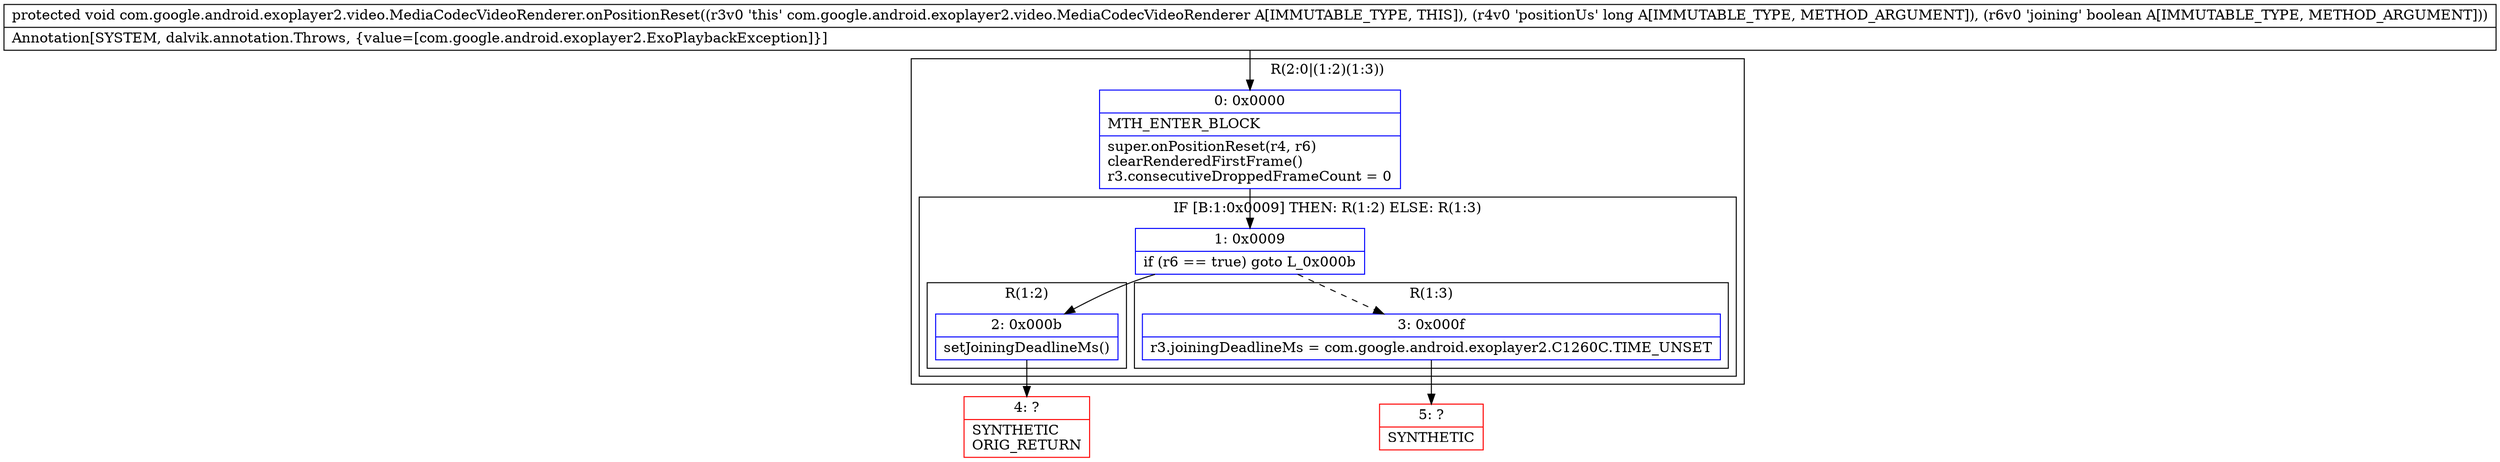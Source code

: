 digraph "CFG forcom.google.android.exoplayer2.video.MediaCodecVideoRenderer.onPositionReset(JZ)V" {
subgraph cluster_Region_1641307133 {
label = "R(2:0|(1:2)(1:3))";
node [shape=record,color=blue];
Node_0 [shape=record,label="{0\:\ 0x0000|MTH_ENTER_BLOCK\l|super.onPositionReset(r4, r6)\lclearRenderedFirstFrame()\lr3.consecutiveDroppedFrameCount = 0\l}"];
subgraph cluster_IfRegion_1982141999 {
label = "IF [B:1:0x0009] THEN: R(1:2) ELSE: R(1:3)";
node [shape=record,color=blue];
Node_1 [shape=record,label="{1\:\ 0x0009|if (r6 == true) goto L_0x000b\l}"];
subgraph cluster_Region_1899308725 {
label = "R(1:2)";
node [shape=record,color=blue];
Node_2 [shape=record,label="{2\:\ 0x000b|setJoiningDeadlineMs()\l}"];
}
subgraph cluster_Region_1013311554 {
label = "R(1:3)";
node [shape=record,color=blue];
Node_3 [shape=record,label="{3\:\ 0x000f|r3.joiningDeadlineMs = com.google.android.exoplayer2.C1260C.TIME_UNSET\l}"];
}
}
}
Node_4 [shape=record,color=red,label="{4\:\ ?|SYNTHETIC\lORIG_RETURN\l}"];
Node_5 [shape=record,color=red,label="{5\:\ ?|SYNTHETIC\l}"];
MethodNode[shape=record,label="{protected void com.google.android.exoplayer2.video.MediaCodecVideoRenderer.onPositionReset((r3v0 'this' com.google.android.exoplayer2.video.MediaCodecVideoRenderer A[IMMUTABLE_TYPE, THIS]), (r4v0 'positionUs' long A[IMMUTABLE_TYPE, METHOD_ARGUMENT]), (r6v0 'joining' boolean A[IMMUTABLE_TYPE, METHOD_ARGUMENT]))  | Annotation[SYSTEM, dalvik.annotation.Throws, \{value=[com.google.android.exoplayer2.ExoPlaybackException]\}]\l}"];
MethodNode -> Node_0;
Node_0 -> Node_1;
Node_1 -> Node_2;
Node_1 -> Node_3[style=dashed];
Node_2 -> Node_4;
Node_3 -> Node_5;
}

